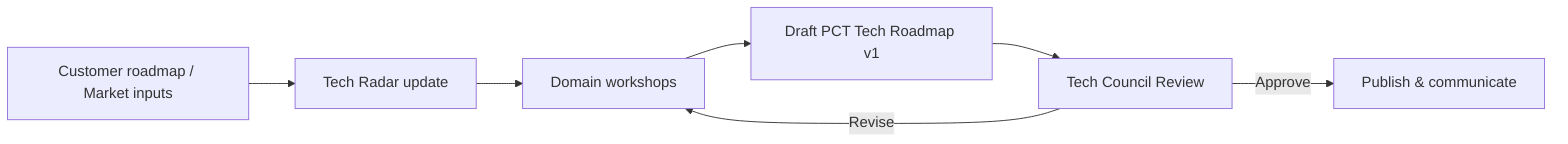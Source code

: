 flowchart LR
A[Customer roadmap / Market inputs] --> B[Tech Radar update]
B --> C[Domain workshops]
C --> D[Draft PCT Tech Roadmap v1]
D --> E[Tech Council Review]
E -->|Approve| F[Publish & communicate]
E -->|Revise| C
